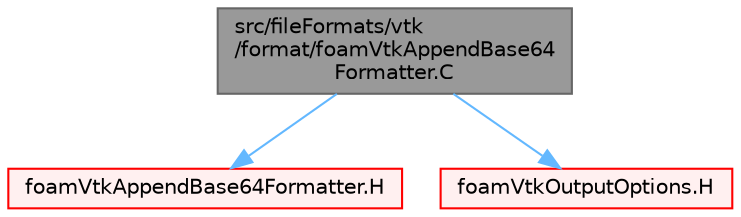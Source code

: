 digraph "src/fileFormats/vtk/format/foamVtkAppendBase64Formatter.C"
{
 // LATEX_PDF_SIZE
  bgcolor="transparent";
  edge [fontname=Helvetica,fontsize=10,labelfontname=Helvetica,labelfontsize=10];
  node [fontname=Helvetica,fontsize=10,shape=box,height=0.2,width=0.4];
  Node1 [id="Node000001",label="src/fileFormats/vtk\l/format/foamVtkAppendBase64\lFormatter.C",height=0.2,width=0.4,color="gray40", fillcolor="grey60", style="filled", fontcolor="black",tooltip=" "];
  Node1 -> Node2 [id="edge1_Node000001_Node000002",color="steelblue1",style="solid",tooltip=" "];
  Node2 [id="Node000002",label="foamVtkAppendBase64Formatter.H",height=0.2,width=0.4,color="red", fillcolor="#FFF0F0", style="filled",URL="$foamVtkAppendBase64Formatter_8H.html",tooltip=" "];
  Node1 -> Node113 [id="edge2_Node000001_Node000113",color="steelblue1",style="solid",tooltip=" "];
  Node113 [id="Node000113",label="foamVtkOutputOptions.H",height=0.2,width=0.4,color="red", fillcolor="#FFF0F0", style="filled",URL="$foamVtkOutputOptions_8H.html",tooltip=" "];
}

